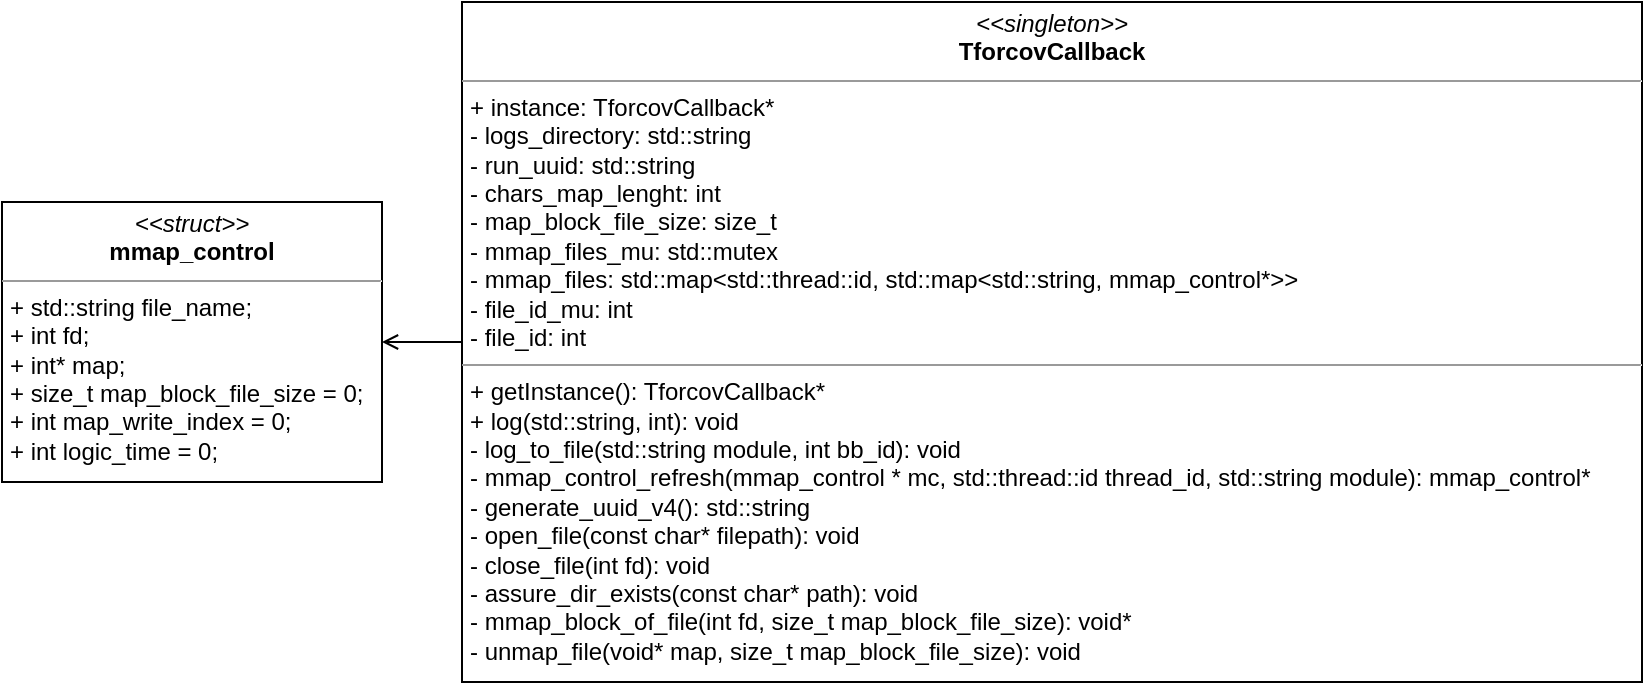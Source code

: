 <mxfile version="17.5.0" type="github">
  <diagram id="C5RBs43oDa-KdzZeNtuy" name="Page-1">
    <mxGraphModel dx="1422" dy="762" grid="1" gridSize="10" guides="1" tooltips="1" connect="1" arrows="1" fold="1" page="1" pageScale="1" pageWidth="827" pageHeight="1169" math="0" shadow="0">
      <root>
        <mxCell id="WIyWlLk6GJQsqaUBKTNV-0" />
        <mxCell id="WIyWlLk6GJQsqaUBKTNV-1" parent="WIyWlLk6GJQsqaUBKTNV-0" />
        <mxCell id="R3JflSPHRJO6VS_2evoO-15" style="edgeStyle=orthogonalEdgeStyle;rounded=0;orthogonalLoop=1;jettySize=auto;html=1;endArrow=open;endFill=0;" edge="1" parent="WIyWlLk6GJQsqaUBKTNV-1" source="R3JflSPHRJO6VS_2evoO-13" target="R3JflSPHRJO6VS_2evoO-14">
          <mxGeometry relative="1" as="geometry" />
        </mxCell>
        <mxCell id="R3JflSPHRJO6VS_2evoO-13" value="&lt;p style=&quot;margin: 0px ; margin-top: 4px ; text-align: center&quot;&gt;&lt;i&gt;&amp;lt;&amp;lt;singleton&amp;gt;&amp;gt;&lt;/i&gt;&lt;br&gt;&lt;b&gt;TforcovCallback&lt;/b&gt;&lt;/p&gt;&lt;hr size=&quot;1&quot;&gt;&lt;p style=&quot;margin: 0px ; margin-left: 4px&quot;&gt;+ instance: TforcovCallback*&lt;br&gt;- logs_directory: std::string&lt;/p&gt;&lt;p style=&quot;margin: 0px ; margin-left: 4px&quot;&gt;- run_uuid: std::string&lt;/p&gt;&lt;p style=&quot;margin: 0px ; margin-left: 4px&quot;&gt;-&amp;nbsp;chars_map_lenght: int&lt;/p&gt;&lt;p style=&quot;margin: 0px ; margin-left: 4px&quot;&gt;-&amp;nbsp;map_block_file_size: size_t&lt;/p&gt;&lt;p style=&quot;margin: 0px ; margin-left: 4px&quot;&gt;- mmap_files_mu: std::mutex&lt;/p&gt;&lt;p style=&quot;margin: 0px ; margin-left: 4px&quot;&gt;-&amp;nbsp;mmap_files:&amp;nbsp;std::map&amp;lt;std::thread::id, std::map&amp;lt;std::string, mmap_control*&amp;gt;&amp;gt;&lt;/p&gt;&lt;p style=&quot;margin: 0px ; margin-left: 4px&quot;&gt;-&amp;nbsp;file_id_mu: int&lt;/p&gt;&lt;p style=&quot;margin: 0px ; margin-left: 4px&quot;&gt;-&amp;nbsp;file_id: int&lt;/p&gt;&lt;hr size=&quot;1&quot;&gt;&lt;p style=&quot;margin: 0px ; margin-left: 4px&quot;&gt;+ getInstance(): TforcovCallback*&lt;/p&gt;&lt;p style=&quot;margin: 0px ; margin-left: 4px&quot;&gt;+&amp;nbsp;&lt;span&gt;log(std::string, int): void&lt;/span&gt;&lt;/p&gt;&lt;p style=&quot;margin: 0px ; margin-left: 4px&quot;&gt;&lt;span&gt;- log_to_file(std::string module, int bb_id): void&lt;/span&gt;&lt;/p&gt;&lt;p style=&quot;margin: 0px ; margin-left: 4px&quot;&gt;-&amp;nbsp;mmap_control_refresh(mmap_control * mc, std::thread::id thread_id, std::string module): mmap_control*&lt;/p&gt;&lt;p style=&quot;margin: 0px ; margin-left: 4px&quot;&gt;&lt;span&gt;- generate_uuid_v4(): std::string&lt;/span&gt;&lt;/p&gt;&lt;p style=&quot;margin: 0px ; margin-left: 4px&quot;&gt;&lt;span&gt;- open_file(const char* filepath): void&lt;/span&gt;&lt;/p&gt;&lt;p style=&quot;margin: 0px ; margin-left: 4px&quot;&gt;&lt;span&gt;- close_file(int fd): void&lt;/span&gt;&lt;/p&gt;&lt;p style=&quot;margin: 0px ; margin-left: 4px&quot;&gt;&lt;span&gt;- assure_dir_exists(const char* path): void&lt;/span&gt;&lt;/p&gt;&lt;p style=&quot;margin: 0px ; margin-left: 4px&quot;&gt;&lt;span&gt;- mmap_block_of_file(int fd, size_t map_block_file_size): void*&lt;/span&gt;&lt;/p&gt;&lt;p style=&quot;margin: 0px ; margin-left: 4px&quot;&gt;&lt;span&gt;- unmap_file(void* map, size_t map_block_file_size): void&lt;/span&gt;&lt;/p&gt;" style="verticalAlign=top;align=left;overflow=fill;fontSize=12;fontFamily=Helvetica;html=1;" vertex="1" parent="WIyWlLk6GJQsqaUBKTNV-1">
          <mxGeometry x="300" y="70" width="590" height="340" as="geometry" />
        </mxCell>
        <mxCell id="R3JflSPHRJO6VS_2evoO-14" value="&lt;p style=&quot;margin: 0px ; margin-top: 4px ; text-align: center&quot;&gt;&lt;i&gt;&amp;lt;&amp;lt;struct&amp;gt;&amp;gt;&lt;/i&gt;&lt;br&gt;&lt;b&gt;mmap_control&lt;/b&gt;&lt;/p&gt;&lt;hr size=&quot;1&quot;&gt;&lt;p style=&quot;margin: 0px ; margin-left: 4px&quot;&gt;+ std::string file_name;&lt;/p&gt;&lt;p style=&quot;margin: 0px ; margin-left: 4px&quot;&gt;+ int fd;&lt;/p&gt;&lt;p style=&quot;margin: 0px ; margin-left: 4px&quot;&gt;+ int* map;&lt;/p&gt;&lt;p style=&quot;margin: 0px ; margin-left: 4px&quot;&gt;+ size_t map_block_file_size = 0;&lt;/p&gt;&lt;p style=&quot;margin: 0px ; margin-left: 4px&quot;&gt;+ int map_write_index = 0;&lt;/p&gt;&lt;p style=&quot;margin: 0px ; margin-left: 4px&quot;&gt;+ int logic_time = 0;&lt;/p&gt;" style="verticalAlign=top;align=left;overflow=fill;fontSize=12;fontFamily=Helvetica;html=1;" vertex="1" parent="WIyWlLk6GJQsqaUBKTNV-1">
          <mxGeometry x="70" y="170" width="190" height="140" as="geometry" />
        </mxCell>
      </root>
    </mxGraphModel>
  </diagram>
</mxfile>
